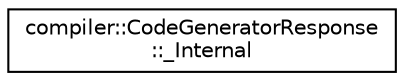 digraph "类继承关系图"
{
 // LATEX_PDF_SIZE
  edge [fontname="Helvetica",fontsize="10",labelfontname="Helvetica",labelfontsize="10"];
  node [fontname="Helvetica",fontsize="10",shape=record];
  rankdir="LR";
  Node0 [label="compiler::CodeGeneratorResponse\l::_Internal",height=0.2,width=0.4,color="black", fillcolor="white", style="filled",URL="$classcompiler_1_1CodeGeneratorResponse_1_1__Internal.html",tooltip=" "];
}

